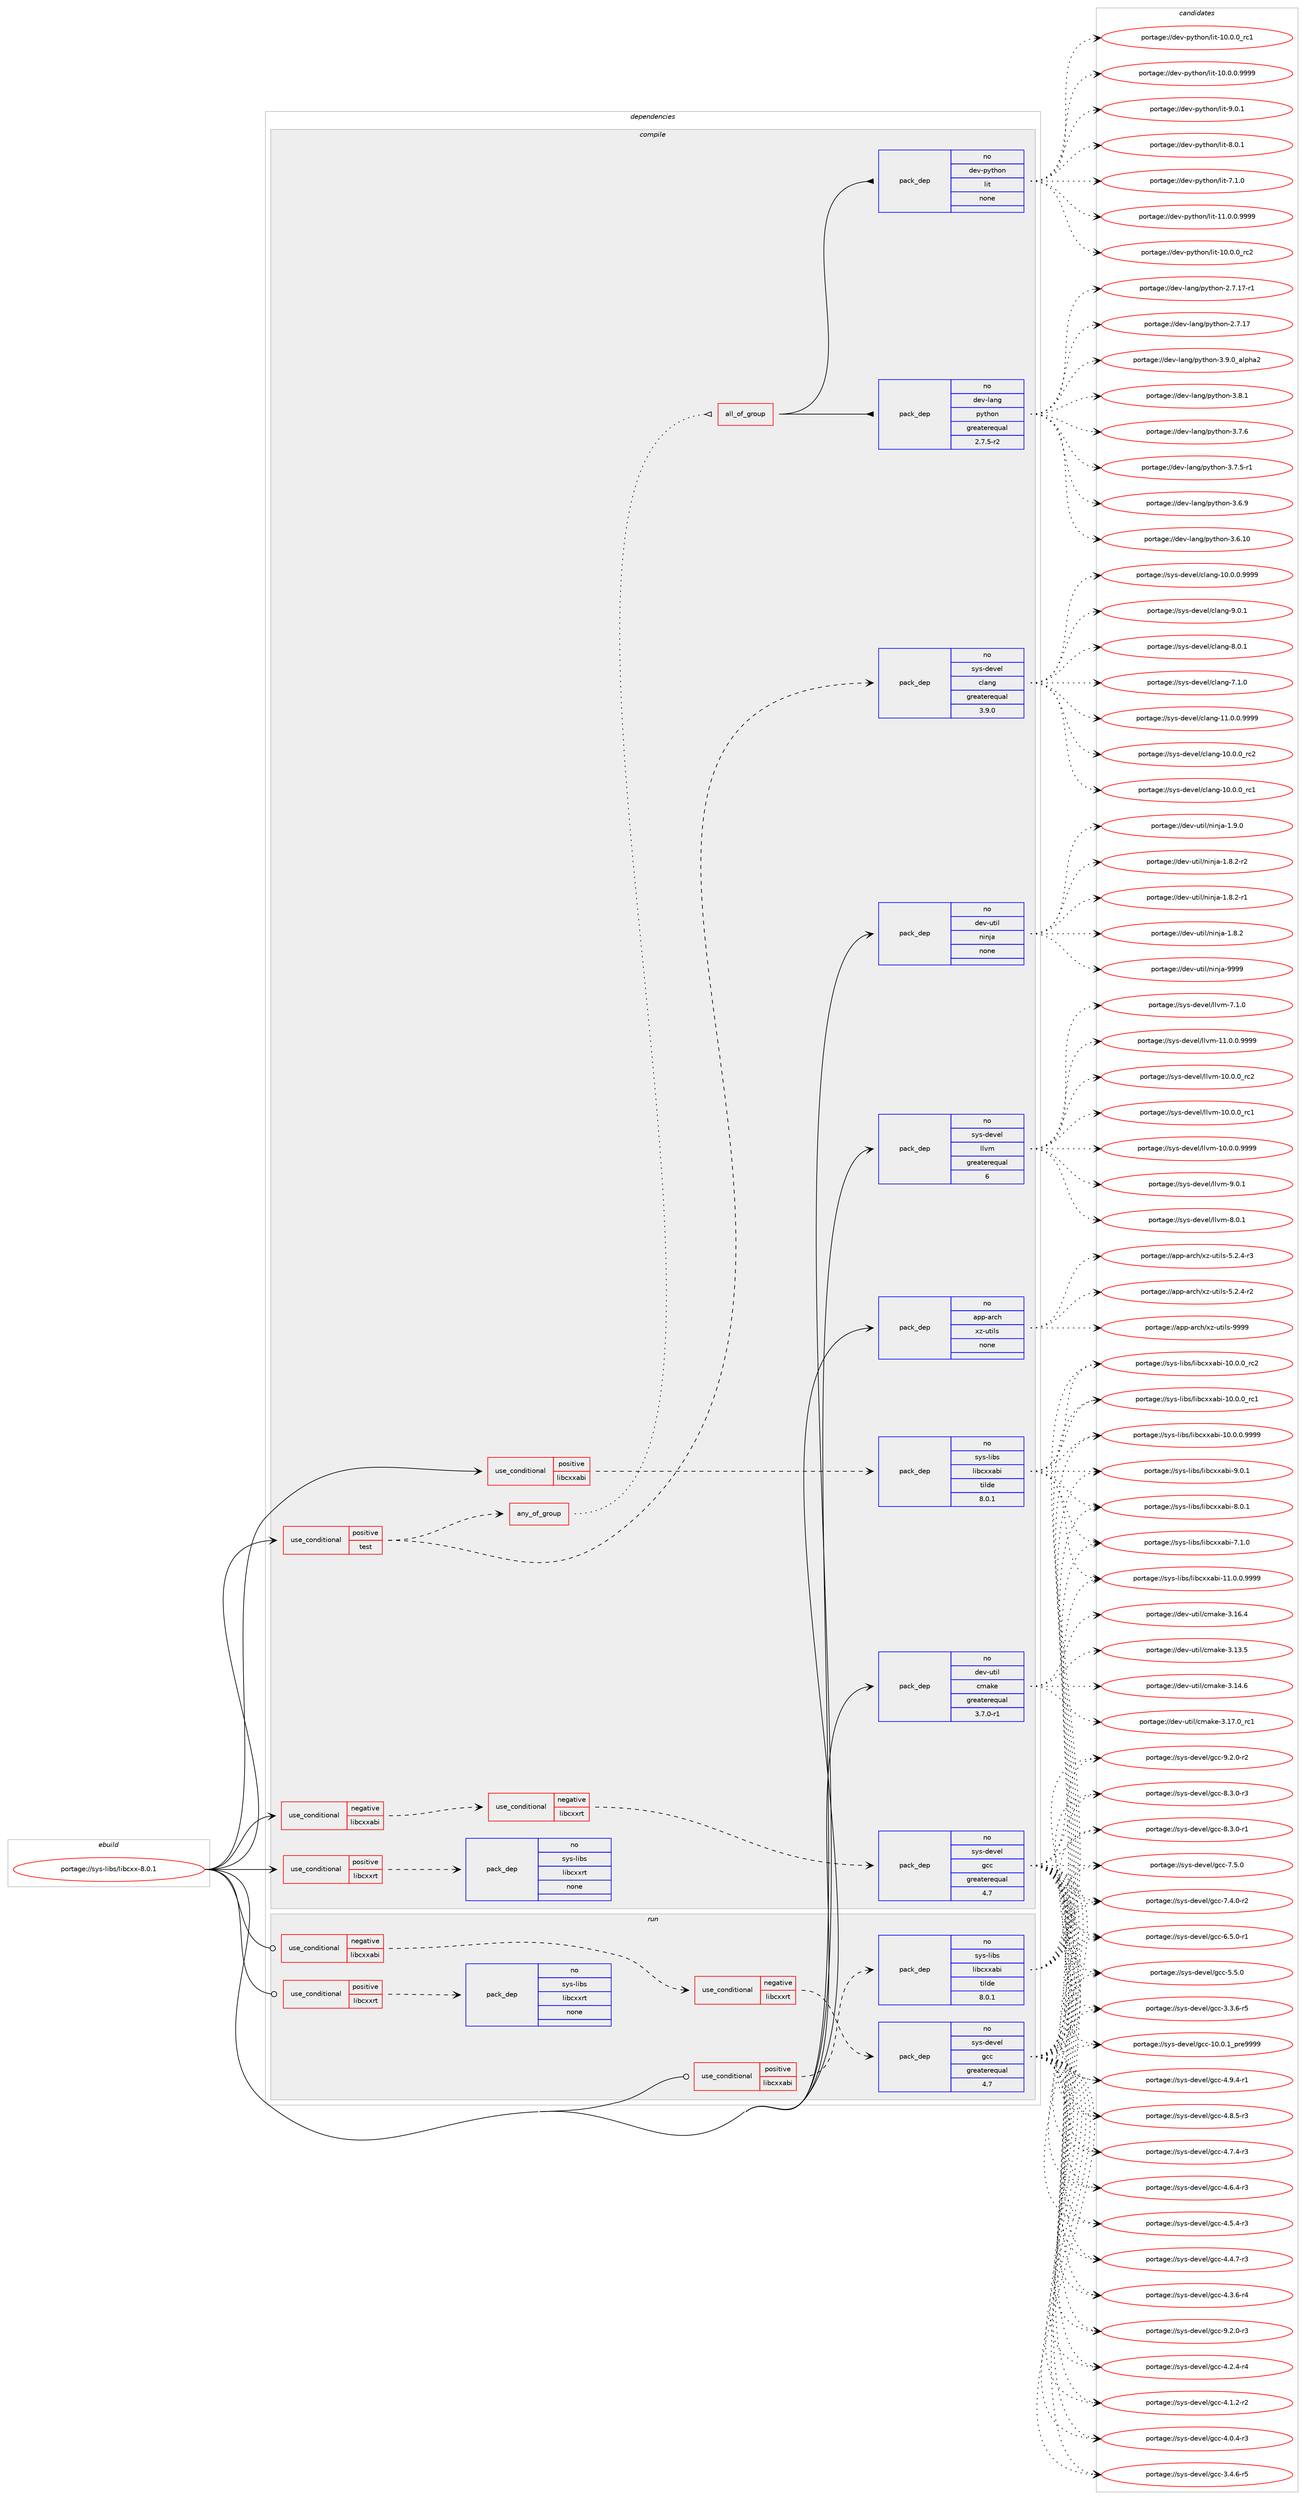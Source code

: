 digraph prolog {

# *************
# Graph options
# *************

newrank=true;
concentrate=true;
compound=true;
graph [rankdir=LR,fontname=Helvetica,fontsize=10,ranksep=1.5];#, ranksep=2.5, nodesep=0.2];
edge  [arrowhead=vee];
node  [fontname=Helvetica,fontsize=10];

# **********
# The ebuild
# **********

subgraph cluster_leftcol {
color=gray;
rank=same;
label=<<i>ebuild</i>>;
id [label="portage://sys-libs/libcxx-8.0.1", color=red, width=4, href="../sys-libs/libcxx-8.0.1.svg"];
}

# ****************
# The dependencies
# ****************

subgraph cluster_midcol {
color=gray;
label=<<i>dependencies</i>>;
subgraph cluster_compile {
fillcolor="#eeeeee";
style=filled;
label=<<i>compile</i>>;
subgraph cond7866 {
dependency42072 [label=<<TABLE BORDER="0" CELLBORDER="1" CELLSPACING="0" CELLPADDING="4"><TR><TD ROWSPAN="3" CELLPADDING="10">use_conditional</TD></TR><TR><TD>negative</TD></TR><TR><TD>libcxxabi</TD></TR></TABLE>>, shape=none, color=red];
subgraph cond7867 {
dependency42073 [label=<<TABLE BORDER="0" CELLBORDER="1" CELLSPACING="0" CELLPADDING="4"><TR><TD ROWSPAN="3" CELLPADDING="10">use_conditional</TD></TR><TR><TD>negative</TD></TR><TR><TD>libcxxrt</TD></TR></TABLE>>, shape=none, color=red];
subgraph pack33235 {
dependency42074 [label=<<TABLE BORDER="0" CELLBORDER="1" CELLSPACING="0" CELLPADDING="4" WIDTH="220"><TR><TD ROWSPAN="6" CELLPADDING="30">pack_dep</TD></TR><TR><TD WIDTH="110">no</TD></TR><TR><TD>sys-devel</TD></TR><TR><TD>gcc</TD></TR><TR><TD>greaterequal</TD></TR><TR><TD>4.7</TD></TR></TABLE>>, shape=none, color=blue];
}
dependency42073:e -> dependency42074:w [weight=20,style="dashed",arrowhead="vee"];
}
dependency42072:e -> dependency42073:w [weight=20,style="dashed",arrowhead="vee"];
}
id:e -> dependency42072:w [weight=20,style="solid",arrowhead="vee"];
subgraph cond7868 {
dependency42075 [label=<<TABLE BORDER="0" CELLBORDER="1" CELLSPACING="0" CELLPADDING="4"><TR><TD ROWSPAN="3" CELLPADDING="10">use_conditional</TD></TR><TR><TD>positive</TD></TR><TR><TD>libcxxabi</TD></TR></TABLE>>, shape=none, color=red];
subgraph pack33236 {
dependency42076 [label=<<TABLE BORDER="0" CELLBORDER="1" CELLSPACING="0" CELLPADDING="4" WIDTH="220"><TR><TD ROWSPAN="6" CELLPADDING="30">pack_dep</TD></TR><TR><TD WIDTH="110">no</TD></TR><TR><TD>sys-libs</TD></TR><TR><TD>libcxxabi</TD></TR><TR><TD>tilde</TD></TR><TR><TD>8.0.1</TD></TR></TABLE>>, shape=none, color=blue];
}
dependency42075:e -> dependency42076:w [weight=20,style="dashed",arrowhead="vee"];
}
id:e -> dependency42075:w [weight=20,style="solid",arrowhead="vee"];
subgraph cond7869 {
dependency42077 [label=<<TABLE BORDER="0" CELLBORDER="1" CELLSPACING="0" CELLPADDING="4"><TR><TD ROWSPAN="3" CELLPADDING="10">use_conditional</TD></TR><TR><TD>positive</TD></TR><TR><TD>libcxxrt</TD></TR></TABLE>>, shape=none, color=red];
subgraph pack33237 {
dependency42078 [label=<<TABLE BORDER="0" CELLBORDER="1" CELLSPACING="0" CELLPADDING="4" WIDTH="220"><TR><TD ROWSPAN="6" CELLPADDING="30">pack_dep</TD></TR><TR><TD WIDTH="110">no</TD></TR><TR><TD>sys-libs</TD></TR><TR><TD>libcxxrt</TD></TR><TR><TD>none</TD></TR><TR><TD></TD></TR></TABLE>>, shape=none, color=blue];
}
dependency42077:e -> dependency42078:w [weight=20,style="dashed",arrowhead="vee"];
}
id:e -> dependency42077:w [weight=20,style="solid",arrowhead="vee"];
subgraph cond7870 {
dependency42079 [label=<<TABLE BORDER="0" CELLBORDER="1" CELLSPACING="0" CELLPADDING="4"><TR><TD ROWSPAN="3" CELLPADDING="10">use_conditional</TD></TR><TR><TD>positive</TD></TR><TR><TD>test</TD></TR></TABLE>>, shape=none, color=red];
subgraph pack33238 {
dependency42080 [label=<<TABLE BORDER="0" CELLBORDER="1" CELLSPACING="0" CELLPADDING="4" WIDTH="220"><TR><TD ROWSPAN="6" CELLPADDING="30">pack_dep</TD></TR><TR><TD WIDTH="110">no</TD></TR><TR><TD>sys-devel</TD></TR><TR><TD>clang</TD></TR><TR><TD>greaterequal</TD></TR><TR><TD>3.9.0</TD></TR></TABLE>>, shape=none, color=blue];
}
dependency42079:e -> dependency42080:w [weight=20,style="dashed",arrowhead="vee"];
subgraph any914 {
dependency42081 [label=<<TABLE BORDER="0" CELLBORDER="1" CELLSPACING="0" CELLPADDING="4"><TR><TD CELLPADDING="10">any_of_group</TD></TR></TABLE>>, shape=none, color=red];subgraph all60 {
dependency42082 [label=<<TABLE BORDER="0" CELLBORDER="1" CELLSPACING="0" CELLPADDING="4"><TR><TD CELLPADDING="10">all_of_group</TD></TR></TABLE>>, shape=none, color=red];subgraph pack33239 {
dependency42083 [label=<<TABLE BORDER="0" CELLBORDER="1" CELLSPACING="0" CELLPADDING="4" WIDTH="220"><TR><TD ROWSPAN="6" CELLPADDING="30">pack_dep</TD></TR><TR><TD WIDTH="110">no</TD></TR><TR><TD>dev-lang</TD></TR><TR><TD>python</TD></TR><TR><TD>greaterequal</TD></TR><TR><TD>2.7.5-r2</TD></TR></TABLE>>, shape=none, color=blue];
}
dependency42082:e -> dependency42083:w [weight=20,style="solid",arrowhead="inv"];
subgraph pack33240 {
dependency42084 [label=<<TABLE BORDER="0" CELLBORDER="1" CELLSPACING="0" CELLPADDING="4" WIDTH="220"><TR><TD ROWSPAN="6" CELLPADDING="30">pack_dep</TD></TR><TR><TD WIDTH="110">no</TD></TR><TR><TD>dev-python</TD></TR><TR><TD>lit</TD></TR><TR><TD>none</TD></TR><TR><TD></TD></TR></TABLE>>, shape=none, color=blue];
}
dependency42082:e -> dependency42084:w [weight=20,style="solid",arrowhead="inv"];
}
dependency42081:e -> dependency42082:w [weight=20,style="dotted",arrowhead="oinv"];
}
dependency42079:e -> dependency42081:w [weight=20,style="dashed",arrowhead="vee"];
}
id:e -> dependency42079:w [weight=20,style="solid",arrowhead="vee"];
subgraph pack33241 {
dependency42085 [label=<<TABLE BORDER="0" CELLBORDER="1" CELLSPACING="0" CELLPADDING="4" WIDTH="220"><TR><TD ROWSPAN="6" CELLPADDING="30">pack_dep</TD></TR><TR><TD WIDTH="110">no</TD></TR><TR><TD>app-arch</TD></TR><TR><TD>xz-utils</TD></TR><TR><TD>none</TD></TR><TR><TD></TD></TR></TABLE>>, shape=none, color=blue];
}
id:e -> dependency42085:w [weight=20,style="solid",arrowhead="vee"];
subgraph pack33242 {
dependency42086 [label=<<TABLE BORDER="0" CELLBORDER="1" CELLSPACING="0" CELLPADDING="4" WIDTH="220"><TR><TD ROWSPAN="6" CELLPADDING="30">pack_dep</TD></TR><TR><TD WIDTH="110">no</TD></TR><TR><TD>dev-util</TD></TR><TR><TD>cmake</TD></TR><TR><TD>greaterequal</TD></TR><TR><TD>3.7.0-r1</TD></TR></TABLE>>, shape=none, color=blue];
}
id:e -> dependency42086:w [weight=20,style="solid",arrowhead="vee"];
subgraph pack33243 {
dependency42087 [label=<<TABLE BORDER="0" CELLBORDER="1" CELLSPACING="0" CELLPADDING="4" WIDTH="220"><TR><TD ROWSPAN="6" CELLPADDING="30">pack_dep</TD></TR><TR><TD WIDTH="110">no</TD></TR><TR><TD>dev-util</TD></TR><TR><TD>ninja</TD></TR><TR><TD>none</TD></TR><TR><TD></TD></TR></TABLE>>, shape=none, color=blue];
}
id:e -> dependency42087:w [weight=20,style="solid",arrowhead="vee"];
subgraph pack33244 {
dependency42088 [label=<<TABLE BORDER="0" CELLBORDER="1" CELLSPACING="0" CELLPADDING="4" WIDTH="220"><TR><TD ROWSPAN="6" CELLPADDING="30">pack_dep</TD></TR><TR><TD WIDTH="110">no</TD></TR><TR><TD>sys-devel</TD></TR><TR><TD>llvm</TD></TR><TR><TD>greaterequal</TD></TR><TR><TD>6</TD></TR></TABLE>>, shape=none, color=blue];
}
id:e -> dependency42088:w [weight=20,style="solid",arrowhead="vee"];
}
subgraph cluster_compileandrun {
fillcolor="#eeeeee";
style=filled;
label=<<i>compile and run</i>>;
}
subgraph cluster_run {
fillcolor="#eeeeee";
style=filled;
label=<<i>run</i>>;
subgraph cond7871 {
dependency42089 [label=<<TABLE BORDER="0" CELLBORDER="1" CELLSPACING="0" CELLPADDING="4"><TR><TD ROWSPAN="3" CELLPADDING="10">use_conditional</TD></TR><TR><TD>negative</TD></TR><TR><TD>libcxxabi</TD></TR></TABLE>>, shape=none, color=red];
subgraph cond7872 {
dependency42090 [label=<<TABLE BORDER="0" CELLBORDER="1" CELLSPACING="0" CELLPADDING="4"><TR><TD ROWSPAN="3" CELLPADDING="10">use_conditional</TD></TR><TR><TD>negative</TD></TR><TR><TD>libcxxrt</TD></TR></TABLE>>, shape=none, color=red];
subgraph pack33245 {
dependency42091 [label=<<TABLE BORDER="0" CELLBORDER="1" CELLSPACING="0" CELLPADDING="4" WIDTH="220"><TR><TD ROWSPAN="6" CELLPADDING="30">pack_dep</TD></TR><TR><TD WIDTH="110">no</TD></TR><TR><TD>sys-devel</TD></TR><TR><TD>gcc</TD></TR><TR><TD>greaterequal</TD></TR><TR><TD>4.7</TD></TR></TABLE>>, shape=none, color=blue];
}
dependency42090:e -> dependency42091:w [weight=20,style="dashed",arrowhead="vee"];
}
dependency42089:e -> dependency42090:w [weight=20,style="dashed",arrowhead="vee"];
}
id:e -> dependency42089:w [weight=20,style="solid",arrowhead="odot"];
subgraph cond7873 {
dependency42092 [label=<<TABLE BORDER="0" CELLBORDER="1" CELLSPACING="0" CELLPADDING="4"><TR><TD ROWSPAN="3" CELLPADDING="10">use_conditional</TD></TR><TR><TD>positive</TD></TR><TR><TD>libcxxabi</TD></TR></TABLE>>, shape=none, color=red];
subgraph pack33246 {
dependency42093 [label=<<TABLE BORDER="0" CELLBORDER="1" CELLSPACING="0" CELLPADDING="4" WIDTH="220"><TR><TD ROWSPAN="6" CELLPADDING="30">pack_dep</TD></TR><TR><TD WIDTH="110">no</TD></TR><TR><TD>sys-libs</TD></TR><TR><TD>libcxxabi</TD></TR><TR><TD>tilde</TD></TR><TR><TD>8.0.1</TD></TR></TABLE>>, shape=none, color=blue];
}
dependency42092:e -> dependency42093:w [weight=20,style="dashed",arrowhead="vee"];
}
id:e -> dependency42092:w [weight=20,style="solid",arrowhead="odot"];
subgraph cond7874 {
dependency42094 [label=<<TABLE BORDER="0" CELLBORDER="1" CELLSPACING="0" CELLPADDING="4"><TR><TD ROWSPAN="3" CELLPADDING="10">use_conditional</TD></TR><TR><TD>positive</TD></TR><TR><TD>libcxxrt</TD></TR></TABLE>>, shape=none, color=red];
subgraph pack33247 {
dependency42095 [label=<<TABLE BORDER="0" CELLBORDER="1" CELLSPACING="0" CELLPADDING="4" WIDTH="220"><TR><TD ROWSPAN="6" CELLPADDING="30">pack_dep</TD></TR><TR><TD WIDTH="110">no</TD></TR><TR><TD>sys-libs</TD></TR><TR><TD>libcxxrt</TD></TR><TR><TD>none</TD></TR><TR><TD></TD></TR></TABLE>>, shape=none, color=blue];
}
dependency42094:e -> dependency42095:w [weight=20,style="dashed",arrowhead="vee"];
}
id:e -> dependency42094:w [weight=20,style="solid",arrowhead="odot"];
}
}

# **************
# The candidates
# **************

subgraph cluster_choices {
rank=same;
color=gray;
label=<<i>candidates</i>>;

subgraph choice33235 {
color=black;
nodesep=1;
choice115121115451001011181011084710399994557465046484511451 [label="portage://sys-devel/gcc-9.2.0-r3", color=red, width=4,href="../sys-devel/gcc-9.2.0-r3.svg"];
choice115121115451001011181011084710399994557465046484511450 [label="portage://sys-devel/gcc-9.2.0-r2", color=red, width=4,href="../sys-devel/gcc-9.2.0-r2.svg"];
choice115121115451001011181011084710399994556465146484511451 [label="portage://sys-devel/gcc-8.3.0-r3", color=red, width=4,href="../sys-devel/gcc-8.3.0-r3.svg"];
choice115121115451001011181011084710399994556465146484511449 [label="portage://sys-devel/gcc-8.3.0-r1", color=red, width=4,href="../sys-devel/gcc-8.3.0-r1.svg"];
choice11512111545100101118101108471039999455546534648 [label="portage://sys-devel/gcc-7.5.0", color=red, width=4,href="../sys-devel/gcc-7.5.0.svg"];
choice115121115451001011181011084710399994555465246484511450 [label="portage://sys-devel/gcc-7.4.0-r2", color=red, width=4,href="../sys-devel/gcc-7.4.0-r2.svg"];
choice115121115451001011181011084710399994554465346484511449 [label="portage://sys-devel/gcc-6.5.0-r1", color=red, width=4,href="../sys-devel/gcc-6.5.0-r1.svg"];
choice11512111545100101118101108471039999455346534648 [label="portage://sys-devel/gcc-5.5.0", color=red, width=4,href="../sys-devel/gcc-5.5.0.svg"];
choice115121115451001011181011084710399994552465746524511449 [label="portage://sys-devel/gcc-4.9.4-r1", color=red, width=4,href="../sys-devel/gcc-4.9.4-r1.svg"];
choice115121115451001011181011084710399994552465646534511451 [label="portage://sys-devel/gcc-4.8.5-r3", color=red, width=4,href="../sys-devel/gcc-4.8.5-r3.svg"];
choice115121115451001011181011084710399994552465546524511451 [label="portage://sys-devel/gcc-4.7.4-r3", color=red, width=4,href="../sys-devel/gcc-4.7.4-r3.svg"];
choice115121115451001011181011084710399994552465446524511451 [label="portage://sys-devel/gcc-4.6.4-r3", color=red, width=4,href="../sys-devel/gcc-4.6.4-r3.svg"];
choice115121115451001011181011084710399994552465346524511451 [label="portage://sys-devel/gcc-4.5.4-r3", color=red, width=4,href="../sys-devel/gcc-4.5.4-r3.svg"];
choice115121115451001011181011084710399994552465246554511451 [label="portage://sys-devel/gcc-4.4.7-r3", color=red, width=4,href="../sys-devel/gcc-4.4.7-r3.svg"];
choice115121115451001011181011084710399994552465146544511452 [label="portage://sys-devel/gcc-4.3.6-r4", color=red, width=4,href="../sys-devel/gcc-4.3.6-r4.svg"];
choice115121115451001011181011084710399994552465046524511452 [label="portage://sys-devel/gcc-4.2.4-r4", color=red, width=4,href="../sys-devel/gcc-4.2.4-r4.svg"];
choice115121115451001011181011084710399994552464946504511450 [label="portage://sys-devel/gcc-4.1.2-r2", color=red, width=4,href="../sys-devel/gcc-4.1.2-r2.svg"];
choice115121115451001011181011084710399994552464846524511451 [label="portage://sys-devel/gcc-4.0.4-r3", color=red, width=4,href="../sys-devel/gcc-4.0.4-r3.svg"];
choice115121115451001011181011084710399994551465246544511453 [label="portage://sys-devel/gcc-3.4.6-r5", color=red, width=4,href="../sys-devel/gcc-3.4.6-r5.svg"];
choice115121115451001011181011084710399994551465146544511453 [label="portage://sys-devel/gcc-3.3.6-r5", color=red, width=4,href="../sys-devel/gcc-3.3.6-r5.svg"];
choice11512111545100101118101108471039999454948464846499511211410157575757 [label="portage://sys-devel/gcc-10.0.1_pre9999", color=red, width=4,href="../sys-devel/gcc-10.0.1_pre9999.svg"];
dependency42074:e -> choice115121115451001011181011084710399994557465046484511451:w [style=dotted,weight="100"];
dependency42074:e -> choice115121115451001011181011084710399994557465046484511450:w [style=dotted,weight="100"];
dependency42074:e -> choice115121115451001011181011084710399994556465146484511451:w [style=dotted,weight="100"];
dependency42074:e -> choice115121115451001011181011084710399994556465146484511449:w [style=dotted,weight="100"];
dependency42074:e -> choice11512111545100101118101108471039999455546534648:w [style=dotted,weight="100"];
dependency42074:e -> choice115121115451001011181011084710399994555465246484511450:w [style=dotted,weight="100"];
dependency42074:e -> choice115121115451001011181011084710399994554465346484511449:w [style=dotted,weight="100"];
dependency42074:e -> choice11512111545100101118101108471039999455346534648:w [style=dotted,weight="100"];
dependency42074:e -> choice115121115451001011181011084710399994552465746524511449:w [style=dotted,weight="100"];
dependency42074:e -> choice115121115451001011181011084710399994552465646534511451:w [style=dotted,weight="100"];
dependency42074:e -> choice115121115451001011181011084710399994552465546524511451:w [style=dotted,weight="100"];
dependency42074:e -> choice115121115451001011181011084710399994552465446524511451:w [style=dotted,weight="100"];
dependency42074:e -> choice115121115451001011181011084710399994552465346524511451:w [style=dotted,weight="100"];
dependency42074:e -> choice115121115451001011181011084710399994552465246554511451:w [style=dotted,weight="100"];
dependency42074:e -> choice115121115451001011181011084710399994552465146544511452:w [style=dotted,weight="100"];
dependency42074:e -> choice115121115451001011181011084710399994552465046524511452:w [style=dotted,weight="100"];
dependency42074:e -> choice115121115451001011181011084710399994552464946504511450:w [style=dotted,weight="100"];
dependency42074:e -> choice115121115451001011181011084710399994552464846524511451:w [style=dotted,weight="100"];
dependency42074:e -> choice115121115451001011181011084710399994551465246544511453:w [style=dotted,weight="100"];
dependency42074:e -> choice115121115451001011181011084710399994551465146544511453:w [style=dotted,weight="100"];
dependency42074:e -> choice11512111545100101118101108471039999454948464846499511211410157575757:w [style=dotted,weight="100"];
}
subgraph choice33236 {
color=black;
nodesep=1;
choice11512111545108105981154710810598991201209798105455746484649 [label="portage://sys-libs/libcxxabi-9.0.1", color=red, width=4,href="../sys-libs/libcxxabi-9.0.1.svg"];
choice11512111545108105981154710810598991201209798105455646484649 [label="portage://sys-libs/libcxxabi-8.0.1", color=red, width=4,href="../sys-libs/libcxxabi-8.0.1.svg"];
choice11512111545108105981154710810598991201209798105455546494648 [label="portage://sys-libs/libcxxabi-7.1.0", color=red, width=4,href="../sys-libs/libcxxabi-7.1.0.svg"];
choice11512111545108105981154710810598991201209798105454949464846484657575757 [label="portage://sys-libs/libcxxabi-11.0.0.9999", color=red, width=4,href="../sys-libs/libcxxabi-11.0.0.9999.svg"];
choice1151211154510810598115471081059899120120979810545494846484648951149950 [label="portage://sys-libs/libcxxabi-10.0.0_rc2", color=red, width=4,href="../sys-libs/libcxxabi-10.0.0_rc2.svg"];
choice1151211154510810598115471081059899120120979810545494846484648951149949 [label="portage://sys-libs/libcxxabi-10.0.0_rc1", color=red, width=4,href="../sys-libs/libcxxabi-10.0.0_rc1.svg"];
choice11512111545108105981154710810598991201209798105454948464846484657575757 [label="portage://sys-libs/libcxxabi-10.0.0.9999", color=red, width=4,href="../sys-libs/libcxxabi-10.0.0.9999.svg"];
dependency42076:e -> choice11512111545108105981154710810598991201209798105455746484649:w [style=dotted,weight="100"];
dependency42076:e -> choice11512111545108105981154710810598991201209798105455646484649:w [style=dotted,weight="100"];
dependency42076:e -> choice11512111545108105981154710810598991201209798105455546494648:w [style=dotted,weight="100"];
dependency42076:e -> choice11512111545108105981154710810598991201209798105454949464846484657575757:w [style=dotted,weight="100"];
dependency42076:e -> choice1151211154510810598115471081059899120120979810545494846484648951149950:w [style=dotted,weight="100"];
dependency42076:e -> choice1151211154510810598115471081059899120120979810545494846484648951149949:w [style=dotted,weight="100"];
dependency42076:e -> choice11512111545108105981154710810598991201209798105454948464846484657575757:w [style=dotted,weight="100"];
}
subgraph choice33237 {
color=black;
nodesep=1;
}
subgraph choice33238 {
color=black;
nodesep=1;
choice11512111545100101118101108479910897110103455746484649 [label="portage://sys-devel/clang-9.0.1", color=red, width=4,href="../sys-devel/clang-9.0.1.svg"];
choice11512111545100101118101108479910897110103455646484649 [label="portage://sys-devel/clang-8.0.1", color=red, width=4,href="../sys-devel/clang-8.0.1.svg"];
choice11512111545100101118101108479910897110103455546494648 [label="portage://sys-devel/clang-7.1.0", color=red, width=4,href="../sys-devel/clang-7.1.0.svg"];
choice11512111545100101118101108479910897110103454949464846484657575757 [label="portage://sys-devel/clang-11.0.0.9999", color=red, width=4,href="../sys-devel/clang-11.0.0.9999.svg"];
choice1151211154510010111810110847991089711010345494846484648951149950 [label="portage://sys-devel/clang-10.0.0_rc2", color=red, width=4,href="../sys-devel/clang-10.0.0_rc2.svg"];
choice1151211154510010111810110847991089711010345494846484648951149949 [label="portage://sys-devel/clang-10.0.0_rc1", color=red, width=4,href="../sys-devel/clang-10.0.0_rc1.svg"];
choice11512111545100101118101108479910897110103454948464846484657575757 [label="portage://sys-devel/clang-10.0.0.9999", color=red, width=4,href="../sys-devel/clang-10.0.0.9999.svg"];
dependency42080:e -> choice11512111545100101118101108479910897110103455746484649:w [style=dotted,weight="100"];
dependency42080:e -> choice11512111545100101118101108479910897110103455646484649:w [style=dotted,weight="100"];
dependency42080:e -> choice11512111545100101118101108479910897110103455546494648:w [style=dotted,weight="100"];
dependency42080:e -> choice11512111545100101118101108479910897110103454949464846484657575757:w [style=dotted,weight="100"];
dependency42080:e -> choice1151211154510010111810110847991089711010345494846484648951149950:w [style=dotted,weight="100"];
dependency42080:e -> choice1151211154510010111810110847991089711010345494846484648951149949:w [style=dotted,weight="100"];
dependency42080:e -> choice11512111545100101118101108479910897110103454948464846484657575757:w [style=dotted,weight="100"];
}
subgraph choice33239 {
color=black;
nodesep=1;
choice10010111845108971101034711212111610411111045514657464895971081121049750 [label="portage://dev-lang/python-3.9.0_alpha2", color=red, width=4,href="../dev-lang/python-3.9.0_alpha2.svg"];
choice100101118451089711010347112121116104111110455146564649 [label="portage://dev-lang/python-3.8.1", color=red, width=4,href="../dev-lang/python-3.8.1.svg"];
choice100101118451089711010347112121116104111110455146554654 [label="portage://dev-lang/python-3.7.6", color=red, width=4,href="../dev-lang/python-3.7.6.svg"];
choice1001011184510897110103471121211161041111104551465546534511449 [label="portage://dev-lang/python-3.7.5-r1", color=red, width=4,href="../dev-lang/python-3.7.5-r1.svg"];
choice100101118451089711010347112121116104111110455146544657 [label="portage://dev-lang/python-3.6.9", color=red, width=4,href="../dev-lang/python-3.6.9.svg"];
choice10010111845108971101034711212111610411111045514654464948 [label="portage://dev-lang/python-3.6.10", color=red, width=4,href="../dev-lang/python-3.6.10.svg"];
choice100101118451089711010347112121116104111110455046554649554511449 [label="portage://dev-lang/python-2.7.17-r1", color=red, width=4,href="../dev-lang/python-2.7.17-r1.svg"];
choice10010111845108971101034711212111610411111045504655464955 [label="portage://dev-lang/python-2.7.17", color=red, width=4,href="../dev-lang/python-2.7.17.svg"];
dependency42083:e -> choice10010111845108971101034711212111610411111045514657464895971081121049750:w [style=dotted,weight="100"];
dependency42083:e -> choice100101118451089711010347112121116104111110455146564649:w [style=dotted,weight="100"];
dependency42083:e -> choice100101118451089711010347112121116104111110455146554654:w [style=dotted,weight="100"];
dependency42083:e -> choice1001011184510897110103471121211161041111104551465546534511449:w [style=dotted,weight="100"];
dependency42083:e -> choice100101118451089711010347112121116104111110455146544657:w [style=dotted,weight="100"];
dependency42083:e -> choice10010111845108971101034711212111610411111045514654464948:w [style=dotted,weight="100"];
dependency42083:e -> choice100101118451089711010347112121116104111110455046554649554511449:w [style=dotted,weight="100"];
dependency42083:e -> choice10010111845108971101034711212111610411111045504655464955:w [style=dotted,weight="100"];
}
subgraph choice33240 {
color=black;
nodesep=1;
choice1001011184511212111610411111047108105116455746484649 [label="portage://dev-python/lit-9.0.1", color=red, width=4,href="../dev-python/lit-9.0.1.svg"];
choice1001011184511212111610411111047108105116455646484649 [label="portage://dev-python/lit-8.0.1", color=red, width=4,href="../dev-python/lit-8.0.1.svg"];
choice1001011184511212111610411111047108105116455546494648 [label="portage://dev-python/lit-7.1.0", color=red, width=4,href="../dev-python/lit-7.1.0.svg"];
choice1001011184511212111610411111047108105116454949464846484657575757 [label="portage://dev-python/lit-11.0.0.9999", color=red, width=4,href="../dev-python/lit-11.0.0.9999.svg"];
choice100101118451121211161041111104710810511645494846484648951149950 [label="portage://dev-python/lit-10.0.0_rc2", color=red, width=4,href="../dev-python/lit-10.0.0_rc2.svg"];
choice100101118451121211161041111104710810511645494846484648951149949 [label="portage://dev-python/lit-10.0.0_rc1", color=red, width=4,href="../dev-python/lit-10.0.0_rc1.svg"];
choice1001011184511212111610411111047108105116454948464846484657575757 [label="portage://dev-python/lit-10.0.0.9999", color=red, width=4,href="../dev-python/lit-10.0.0.9999.svg"];
dependency42084:e -> choice1001011184511212111610411111047108105116455746484649:w [style=dotted,weight="100"];
dependency42084:e -> choice1001011184511212111610411111047108105116455646484649:w [style=dotted,weight="100"];
dependency42084:e -> choice1001011184511212111610411111047108105116455546494648:w [style=dotted,weight="100"];
dependency42084:e -> choice1001011184511212111610411111047108105116454949464846484657575757:w [style=dotted,weight="100"];
dependency42084:e -> choice100101118451121211161041111104710810511645494846484648951149950:w [style=dotted,weight="100"];
dependency42084:e -> choice100101118451121211161041111104710810511645494846484648951149949:w [style=dotted,weight="100"];
dependency42084:e -> choice1001011184511212111610411111047108105116454948464846484657575757:w [style=dotted,weight="100"];
}
subgraph choice33241 {
color=black;
nodesep=1;
choice9711211245971149910447120122451171161051081154557575757 [label="portage://app-arch/xz-utils-9999", color=red, width=4,href="../app-arch/xz-utils-9999.svg"];
choice9711211245971149910447120122451171161051081154553465046524511451 [label="portage://app-arch/xz-utils-5.2.4-r3", color=red, width=4,href="../app-arch/xz-utils-5.2.4-r3.svg"];
choice9711211245971149910447120122451171161051081154553465046524511450 [label="portage://app-arch/xz-utils-5.2.4-r2", color=red, width=4,href="../app-arch/xz-utils-5.2.4-r2.svg"];
dependency42085:e -> choice9711211245971149910447120122451171161051081154557575757:w [style=dotted,weight="100"];
dependency42085:e -> choice9711211245971149910447120122451171161051081154553465046524511451:w [style=dotted,weight="100"];
dependency42085:e -> choice9711211245971149910447120122451171161051081154553465046524511450:w [style=dotted,weight="100"];
}
subgraph choice33242 {
color=black;
nodesep=1;
choice1001011184511711610510847991099710710145514649554648951149949 [label="portage://dev-util/cmake-3.17.0_rc1", color=red, width=4,href="../dev-util/cmake-3.17.0_rc1.svg"];
choice1001011184511711610510847991099710710145514649544652 [label="portage://dev-util/cmake-3.16.4", color=red, width=4,href="../dev-util/cmake-3.16.4.svg"];
choice1001011184511711610510847991099710710145514649524654 [label="portage://dev-util/cmake-3.14.6", color=red, width=4,href="../dev-util/cmake-3.14.6.svg"];
choice1001011184511711610510847991099710710145514649514653 [label="portage://dev-util/cmake-3.13.5", color=red, width=4,href="../dev-util/cmake-3.13.5.svg"];
dependency42086:e -> choice1001011184511711610510847991099710710145514649554648951149949:w [style=dotted,weight="100"];
dependency42086:e -> choice1001011184511711610510847991099710710145514649544652:w [style=dotted,weight="100"];
dependency42086:e -> choice1001011184511711610510847991099710710145514649524654:w [style=dotted,weight="100"];
dependency42086:e -> choice1001011184511711610510847991099710710145514649514653:w [style=dotted,weight="100"];
}
subgraph choice33243 {
color=black;
nodesep=1;
choice1001011184511711610510847110105110106974557575757 [label="portage://dev-util/ninja-9999", color=red, width=4,href="../dev-util/ninja-9999.svg"];
choice100101118451171161051084711010511010697454946574648 [label="portage://dev-util/ninja-1.9.0", color=red, width=4,href="../dev-util/ninja-1.9.0.svg"];
choice1001011184511711610510847110105110106974549465646504511450 [label="portage://dev-util/ninja-1.8.2-r2", color=red, width=4,href="../dev-util/ninja-1.8.2-r2.svg"];
choice1001011184511711610510847110105110106974549465646504511449 [label="portage://dev-util/ninja-1.8.2-r1", color=red, width=4,href="../dev-util/ninja-1.8.2-r1.svg"];
choice100101118451171161051084711010511010697454946564650 [label="portage://dev-util/ninja-1.8.2", color=red, width=4,href="../dev-util/ninja-1.8.2.svg"];
dependency42087:e -> choice1001011184511711610510847110105110106974557575757:w [style=dotted,weight="100"];
dependency42087:e -> choice100101118451171161051084711010511010697454946574648:w [style=dotted,weight="100"];
dependency42087:e -> choice1001011184511711610510847110105110106974549465646504511450:w [style=dotted,weight="100"];
dependency42087:e -> choice1001011184511711610510847110105110106974549465646504511449:w [style=dotted,weight="100"];
dependency42087:e -> choice100101118451171161051084711010511010697454946564650:w [style=dotted,weight="100"];
}
subgraph choice33244 {
color=black;
nodesep=1;
choice1151211154510010111810110847108108118109455746484649 [label="portage://sys-devel/llvm-9.0.1", color=red, width=4,href="../sys-devel/llvm-9.0.1.svg"];
choice1151211154510010111810110847108108118109455646484649 [label="portage://sys-devel/llvm-8.0.1", color=red, width=4,href="../sys-devel/llvm-8.0.1.svg"];
choice1151211154510010111810110847108108118109455546494648 [label="portage://sys-devel/llvm-7.1.0", color=red, width=4,href="../sys-devel/llvm-7.1.0.svg"];
choice1151211154510010111810110847108108118109454949464846484657575757 [label="portage://sys-devel/llvm-11.0.0.9999", color=red, width=4,href="../sys-devel/llvm-11.0.0.9999.svg"];
choice115121115451001011181011084710810811810945494846484648951149950 [label="portage://sys-devel/llvm-10.0.0_rc2", color=red, width=4,href="../sys-devel/llvm-10.0.0_rc2.svg"];
choice115121115451001011181011084710810811810945494846484648951149949 [label="portage://sys-devel/llvm-10.0.0_rc1", color=red, width=4,href="../sys-devel/llvm-10.0.0_rc1.svg"];
choice1151211154510010111810110847108108118109454948464846484657575757 [label="portage://sys-devel/llvm-10.0.0.9999", color=red, width=4,href="../sys-devel/llvm-10.0.0.9999.svg"];
dependency42088:e -> choice1151211154510010111810110847108108118109455746484649:w [style=dotted,weight="100"];
dependency42088:e -> choice1151211154510010111810110847108108118109455646484649:w [style=dotted,weight="100"];
dependency42088:e -> choice1151211154510010111810110847108108118109455546494648:w [style=dotted,weight="100"];
dependency42088:e -> choice1151211154510010111810110847108108118109454949464846484657575757:w [style=dotted,weight="100"];
dependency42088:e -> choice115121115451001011181011084710810811810945494846484648951149950:w [style=dotted,weight="100"];
dependency42088:e -> choice115121115451001011181011084710810811810945494846484648951149949:w [style=dotted,weight="100"];
dependency42088:e -> choice1151211154510010111810110847108108118109454948464846484657575757:w [style=dotted,weight="100"];
}
subgraph choice33245 {
color=black;
nodesep=1;
choice115121115451001011181011084710399994557465046484511451 [label="portage://sys-devel/gcc-9.2.0-r3", color=red, width=4,href="../sys-devel/gcc-9.2.0-r3.svg"];
choice115121115451001011181011084710399994557465046484511450 [label="portage://sys-devel/gcc-9.2.0-r2", color=red, width=4,href="../sys-devel/gcc-9.2.0-r2.svg"];
choice115121115451001011181011084710399994556465146484511451 [label="portage://sys-devel/gcc-8.3.0-r3", color=red, width=4,href="../sys-devel/gcc-8.3.0-r3.svg"];
choice115121115451001011181011084710399994556465146484511449 [label="portage://sys-devel/gcc-8.3.0-r1", color=red, width=4,href="../sys-devel/gcc-8.3.0-r1.svg"];
choice11512111545100101118101108471039999455546534648 [label="portage://sys-devel/gcc-7.5.0", color=red, width=4,href="../sys-devel/gcc-7.5.0.svg"];
choice115121115451001011181011084710399994555465246484511450 [label="portage://sys-devel/gcc-7.4.0-r2", color=red, width=4,href="../sys-devel/gcc-7.4.0-r2.svg"];
choice115121115451001011181011084710399994554465346484511449 [label="portage://sys-devel/gcc-6.5.0-r1", color=red, width=4,href="../sys-devel/gcc-6.5.0-r1.svg"];
choice11512111545100101118101108471039999455346534648 [label="portage://sys-devel/gcc-5.5.0", color=red, width=4,href="../sys-devel/gcc-5.5.0.svg"];
choice115121115451001011181011084710399994552465746524511449 [label="portage://sys-devel/gcc-4.9.4-r1", color=red, width=4,href="../sys-devel/gcc-4.9.4-r1.svg"];
choice115121115451001011181011084710399994552465646534511451 [label="portage://sys-devel/gcc-4.8.5-r3", color=red, width=4,href="../sys-devel/gcc-4.8.5-r3.svg"];
choice115121115451001011181011084710399994552465546524511451 [label="portage://sys-devel/gcc-4.7.4-r3", color=red, width=4,href="../sys-devel/gcc-4.7.4-r3.svg"];
choice115121115451001011181011084710399994552465446524511451 [label="portage://sys-devel/gcc-4.6.4-r3", color=red, width=4,href="../sys-devel/gcc-4.6.4-r3.svg"];
choice115121115451001011181011084710399994552465346524511451 [label="portage://sys-devel/gcc-4.5.4-r3", color=red, width=4,href="../sys-devel/gcc-4.5.4-r3.svg"];
choice115121115451001011181011084710399994552465246554511451 [label="portage://sys-devel/gcc-4.4.7-r3", color=red, width=4,href="../sys-devel/gcc-4.4.7-r3.svg"];
choice115121115451001011181011084710399994552465146544511452 [label="portage://sys-devel/gcc-4.3.6-r4", color=red, width=4,href="../sys-devel/gcc-4.3.6-r4.svg"];
choice115121115451001011181011084710399994552465046524511452 [label="portage://sys-devel/gcc-4.2.4-r4", color=red, width=4,href="../sys-devel/gcc-4.2.4-r4.svg"];
choice115121115451001011181011084710399994552464946504511450 [label="portage://sys-devel/gcc-4.1.2-r2", color=red, width=4,href="../sys-devel/gcc-4.1.2-r2.svg"];
choice115121115451001011181011084710399994552464846524511451 [label="portage://sys-devel/gcc-4.0.4-r3", color=red, width=4,href="../sys-devel/gcc-4.0.4-r3.svg"];
choice115121115451001011181011084710399994551465246544511453 [label="portage://sys-devel/gcc-3.4.6-r5", color=red, width=4,href="../sys-devel/gcc-3.4.6-r5.svg"];
choice115121115451001011181011084710399994551465146544511453 [label="portage://sys-devel/gcc-3.3.6-r5", color=red, width=4,href="../sys-devel/gcc-3.3.6-r5.svg"];
choice11512111545100101118101108471039999454948464846499511211410157575757 [label="portage://sys-devel/gcc-10.0.1_pre9999", color=red, width=4,href="../sys-devel/gcc-10.0.1_pre9999.svg"];
dependency42091:e -> choice115121115451001011181011084710399994557465046484511451:w [style=dotted,weight="100"];
dependency42091:e -> choice115121115451001011181011084710399994557465046484511450:w [style=dotted,weight="100"];
dependency42091:e -> choice115121115451001011181011084710399994556465146484511451:w [style=dotted,weight="100"];
dependency42091:e -> choice115121115451001011181011084710399994556465146484511449:w [style=dotted,weight="100"];
dependency42091:e -> choice11512111545100101118101108471039999455546534648:w [style=dotted,weight="100"];
dependency42091:e -> choice115121115451001011181011084710399994555465246484511450:w [style=dotted,weight="100"];
dependency42091:e -> choice115121115451001011181011084710399994554465346484511449:w [style=dotted,weight="100"];
dependency42091:e -> choice11512111545100101118101108471039999455346534648:w [style=dotted,weight="100"];
dependency42091:e -> choice115121115451001011181011084710399994552465746524511449:w [style=dotted,weight="100"];
dependency42091:e -> choice115121115451001011181011084710399994552465646534511451:w [style=dotted,weight="100"];
dependency42091:e -> choice115121115451001011181011084710399994552465546524511451:w [style=dotted,weight="100"];
dependency42091:e -> choice115121115451001011181011084710399994552465446524511451:w [style=dotted,weight="100"];
dependency42091:e -> choice115121115451001011181011084710399994552465346524511451:w [style=dotted,weight="100"];
dependency42091:e -> choice115121115451001011181011084710399994552465246554511451:w [style=dotted,weight="100"];
dependency42091:e -> choice115121115451001011181011084710399994552465146544511452:w [style=dotted,weight="100"];
dependency42091:e -> choice115121115451001011181011084710399994552465046524511452:w [style=dotted,weight="100"];
dependency42091:e -> choice115121115451001011181011084710399994552464946504511450:w [style=dotted,weight="100"];
dependency42091:e -> choice115121115451001011181011084710399994552464846524511451:w [style=dotted,weight="100"];
dependency42091:e -> choice115121115451001011181011084710399994551465246544511453:w [style=dotted,weight="100"];
dependency42091:e -> choice115121115451001011181011084710399994551465146544511453:w [style=dotted,weight="100"];
dependency42091:e -> choice11512111545100101118101108471039999454948464846499511211410157575757:w [style=dotted,weight="100"];
}
subgraph choice33246 {
color=black;
nodesep=1;
choice11512111545108105981154710810598991201209798105455746484649 [label="portage://sys-libs/libcxxabi-9.0.1", color=red, width=4,href="../sys-libs/libcxxabi-9.0.1.svg"];
choice11512111545108105981154710810598991201209798105455646484649 [label="portage://sys-libs/libcxxabi-8.0.1", color=red, width=4,href="../sys-libs/libcxxabi-8.0.1.svg"];
choice11512111545108105981154710810598991201209798105455546494648 [label="portage://sys-libs/libcxxabi-7.1.0", color=red, width=4,href="../sys-libs/libcxxabi-7.1.0.svg"];
choice11512111545108105981154710810598991201209798105454949464846484657575757 [label="portage://sys-libs/libcxxabi-11.0.0.9999", color=red, width=4,href="../sys-libs/libcxxabi-11.0.0.9999.svg"];
choice1151211154510810598115471081059899120120979810545494846484648951149950 [label="portage://sys-libs/libcxxabi-10.0.0_rc2", color=red, width=4,href="../sys-libs/libcxxabi-10.0.0_rc2.svg"];
choice1151211154510810598115471081059899120120979810545494846484648951149949 [label="portage://sys-libs/libcxxabi-10.0.0_rc1", color=red, width=4,href="../sys-libs/libcxxabi-10.0.0_rc1.svg"];
choice11512111545108105981154710810598991201209798105454948464846484657575757 [label="portage://sys-libs/libcxxabi-10.0.0.9999", color=red, width=4,href="../sys-libs/libcxxabi-10.0.0.9999.svg"];
dependency42093:e -> choice11512111545108105981154710810598991201209798105455746484649:w [style=dotted,weight="100"];
dependency42093:e -> choice11512111545108105981154710810598991201209798105455646484649:w [style=dotted,weight="100"];
dependency42093:e -> choice11512111545108105981154710810598991201209798105455546494648:w [style=dotted,weight="100"];
dependency42093:e -> choice11512111545108105981154710810598991201209798105454949464846484657575757:w [style=dotted,weight="100"];
dependency42093:e -> choice1151211154510810598115471081059899120120979810545494846484648951149950:w [style=dotted,weight="100"];
dependency42093:e -> choice1151211154510810598115471081059899120120979810545494846484648951149949:w [style=dotted,weight="100"];
dependency42093:e -> choice11512111545108105981154710810598991201209798105454948464846484657575757:w [style=dotted,weight="100"];
}
subgraph choice33247 {
color=black;
nodesep=1;
}
}

}
